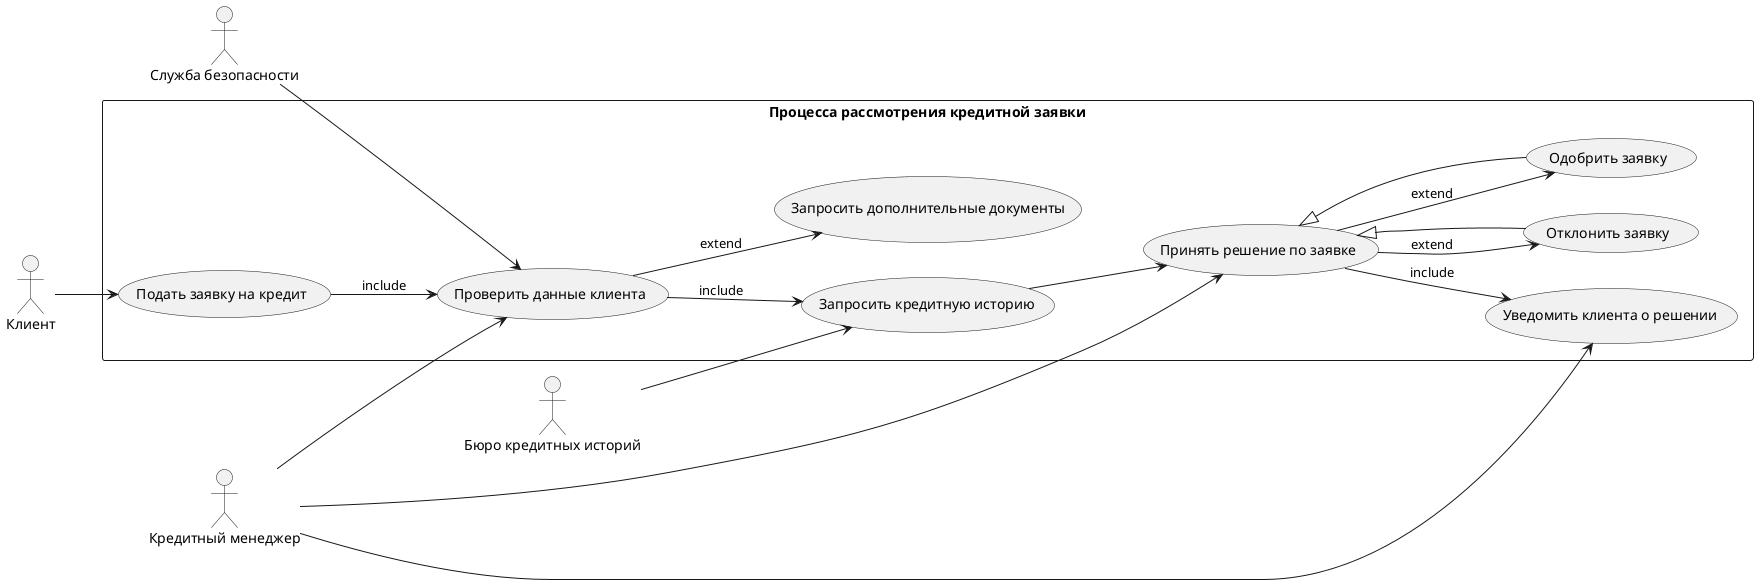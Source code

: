 @startuml
left to right direction
actor "Клиент" as Client 
actor "Кредитный менеджер" as Manager
actor "Служба безопасности" as Security
actor "Бюро кредитных историй" as  BKI

rectangle "Процесса рассмотрения кредитной заявки" {
(Подать заявку на кредит) as UC1 
(Проверить данные клиента) as UC2
(Запросить кредитную историю) as UC3 
(Принять решение по заявке) as UC4
(Уведомить клиента о решении) as UC5
(Запросить дополнительные документы) as UC6
(Отклонить заявку) as UC7
(Одобрить заявку) as UC8
}

UC1 --> UC2: include
UC2 --> UC3: include
UC3 --> UC4
UC4 --> UC5: include

UC4 --> UC7: extend
UC4 --> UC8: extend
UC2 --> UC6: extend

UC7 --|> UC4
UC8 --|> UC4



Client --> UC1
Manager --> UC2
Manager --> UC4
Manager --> UC5
Security --> UC2
BKI --> UC3

@enduml